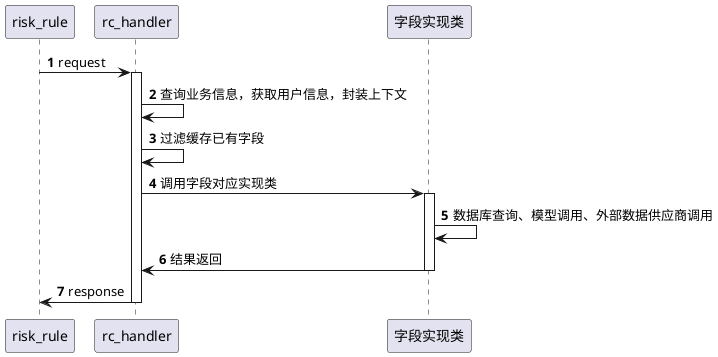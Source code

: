 @startuml
'https://plantuml.com/sequence-diagram

autonumber
risk_rule -> rc_handler: request
activate rc_handler
rc_handler -> rc_handler: 查询业务信息，获取用户信息，封装上下文
rc_handler -> rc_handler: 过滤缓存已有字段
rc_handler -> 字段实现类: 调用字段对应实现类
activate 字段实现类
字段实现类 -> 字段实现类: 数据库查询、模型调用、外部数据供应商调用
字段实现类 -> rc_handler: 结果返回
deactivate 字段实现类
rc_handler -> risk_rule: response
deactivate rc_handler

@enduml